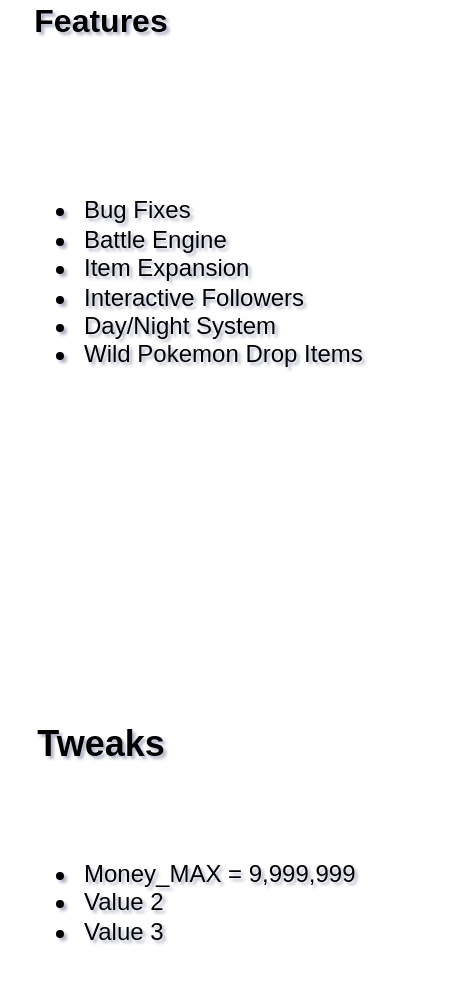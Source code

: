 <mxfile version="18.2.1" type="github">
  <diagram id="C5RBs43oDa-KdzZeNtuy" name="Page-1">
    <mxGraphModel dx="825" dy="1118" grid="1" gridSize="11" guides="1" tooltips="1" connect="1" arrows="1" fold="1" page="1" pageScale="1" pageWidth="827" pageHeight="1169" background="none" math="0" shadow="1">
      <root>
        <mxCell id="WIyWlLk6GJQsqaUBKTNV-0" />
        <mxCell id="WIyWlLk6GJQsqaUBKTNV-1" parent="WIyWlLk6GJQsqaUBKTNV-0" />
        <mxCell id="S22geVAku-PErsoXpBNd-16" value="&lt;ul&gt;&lt;li&gt;Bug Fixes&lt;br&gt;&lt;/li&gt;&lt;li&gt;Battle Engine&lt;/li&gt;&lt;li&gt;Item Expansion&lt;/li&gt;&lt;li&gt;Interactive Followers&lt;/li&gt;&lt;li&gt;Day/Night System&lt;/li&gt;&lt;li&gt;Wild Pokemon Drop Items&lt;br&gt;&lt;/li&gt;&lt;/ul&gt;" style="text;strokeColor=none;fillColor=none;html=1;whiteSpace=wrap;verticalAlign=middle;overflow=hidden;" vertex="1" parent="WIyWlLk6GJQsqaUBKTNV-1">
          <mxGeometry x="22" y="84" width="209" height="202" as="geometry" />
        </mxCell>
        <mxCell id="S22geVAku-PErsoXpBNd-17" value="&lt;div style=&quot;font-size: 16px;&quot;&gt;Features&lt;/div&gt;&lt;div style=&quot;font-size: 16px;&quot;&gt;&lt;br style=&quot;font-size: 16px;&quot;&gt;&lt;/div&gt;" style="text;strokeColor=none;fillColor=none;html=1;fontSize=16;fontStyle=1;verticalAlign=middle;align=center;" vertex="1" parent="WIyWlLk6GJQsqaUBKTNV-1">
          <mxGeometry x="22" y="44" width="100" height="40" as="geometry" />
        </mxCell>
        <mxCell id="S22geVAku-PErsoXpBNd-20" value="&lt;div style=&quot;font-size: 18px;&quot;&gt;Tweaks&lt;/div&gt;" style="text;strokeColor=none;fillColor=none;html=1;fontSize=24;fontStyle=1;verticalAlign=middle;align=center;" vertex="1" parent="WIyWlLk6GJQsqaUBKTNV-1">
          <mxGeometry x="22" y="396" width="100" height="40" as="geometry" />
        </mxCell>
        <mxCell id="S22geVAku-PErsoXpBNd-21" value="&lt;ul style=&quot;font-size: 12px;&quot;&gt;&lt;li style=&quot;font-size: 12px;&quot;&gt;Money_MAX = 9,999,999&lt;br&gt;&lt;/li&gt;&lt;li style=&quot;font-size: 12px;&quot;&gt;Value 2&lt;/li&gt;&lt;li style=&quot;font-size: 12px;&quot;&gt;Value 3&lt;/li&gt;&lt;/ul&gt;" style="text;strokeColor=none;fillColor=none;html=1;whiteSpace=wrap;verticalAlign=middle;overflow=hidden;fontSize=12;" vertex="1" parent="WIyWlLk6GJQsqaUBKTNV-1">
          <mxGeometry x="22" y="451" width="220" height="88" as="geometry" />
        </mxCell>
      </root>
    </mxGraphModel>
  </diagram>
</mxfile>
